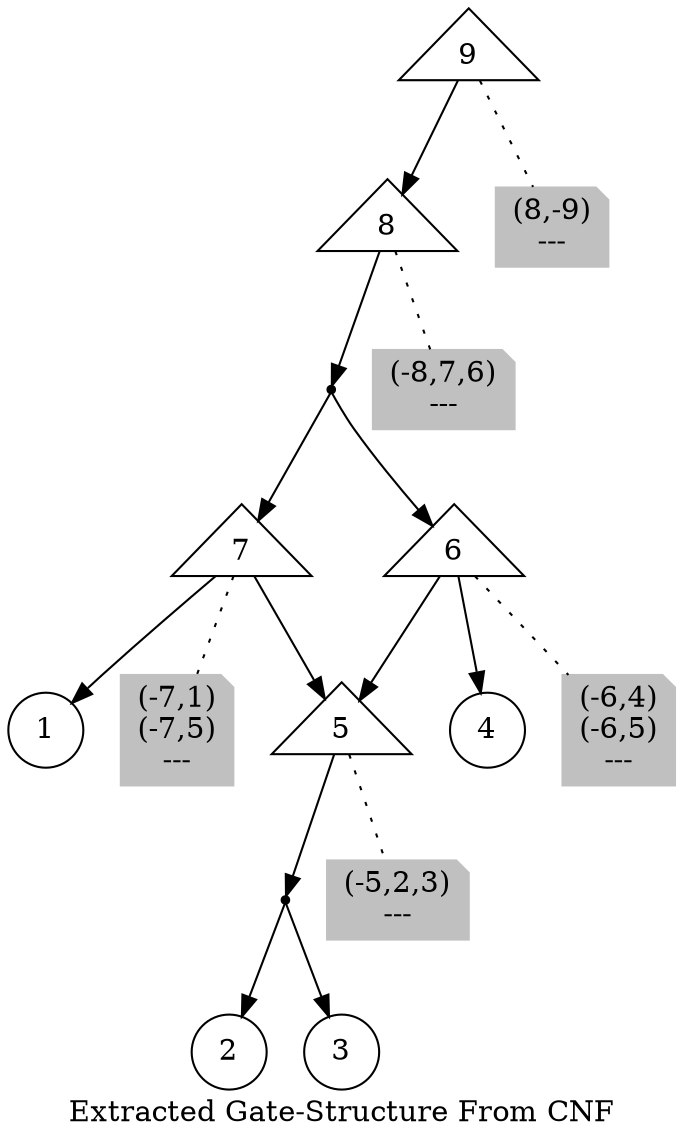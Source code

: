 digraph {
  label="Extracted Gate-Structure From CNF"
  N16 [label=9, shape=triangle]
  N14 [label=8, shape=triangle]
  N19 [label="" shape=point]
  N14->N19
  N12 [label=7, shape=triangle]
  N0 [label=1, shape=circle]
  N12->N0
  N8 [label=5, shape=triangle]
  N20 [label="" shape=point]
  N8->N20
  N2 [label=2, shape=circle]
  N20->N2
  N4 [label=3, shape=circle]
  N20->N4
  N12->N8
  N19->N12
  N10 [label=6, shape=triangle]
  N6 [label=4, shape=circle]
  N10->N6
  N10->N8
  N19->N10
  N16->N14
  subgraph notes {
    node [style=filled, color=grey]
    edge [dir=none]
    N21 [shape=note label="(-5,2,3)\n---\n"]
    N8 -> N21 [style=dotted]
    N22 [shape=note label="(-6,4)\n(-6,5)\n---\n"]
    N10 -> N22 [style=dotted]
    N23 [shape=note label="(-7,1)\n(-7,5)\n---\n"]
    N12 -> N23 [style=dotted]
    N24 [shape=note label="(-8,7,6)\n---\n"]
    N14 -> N24 [style=dotted]
    N25 [shape=note label="(8,-9)\n---\n"]
    N16 -> N25 [style=dotted]
  }
}
